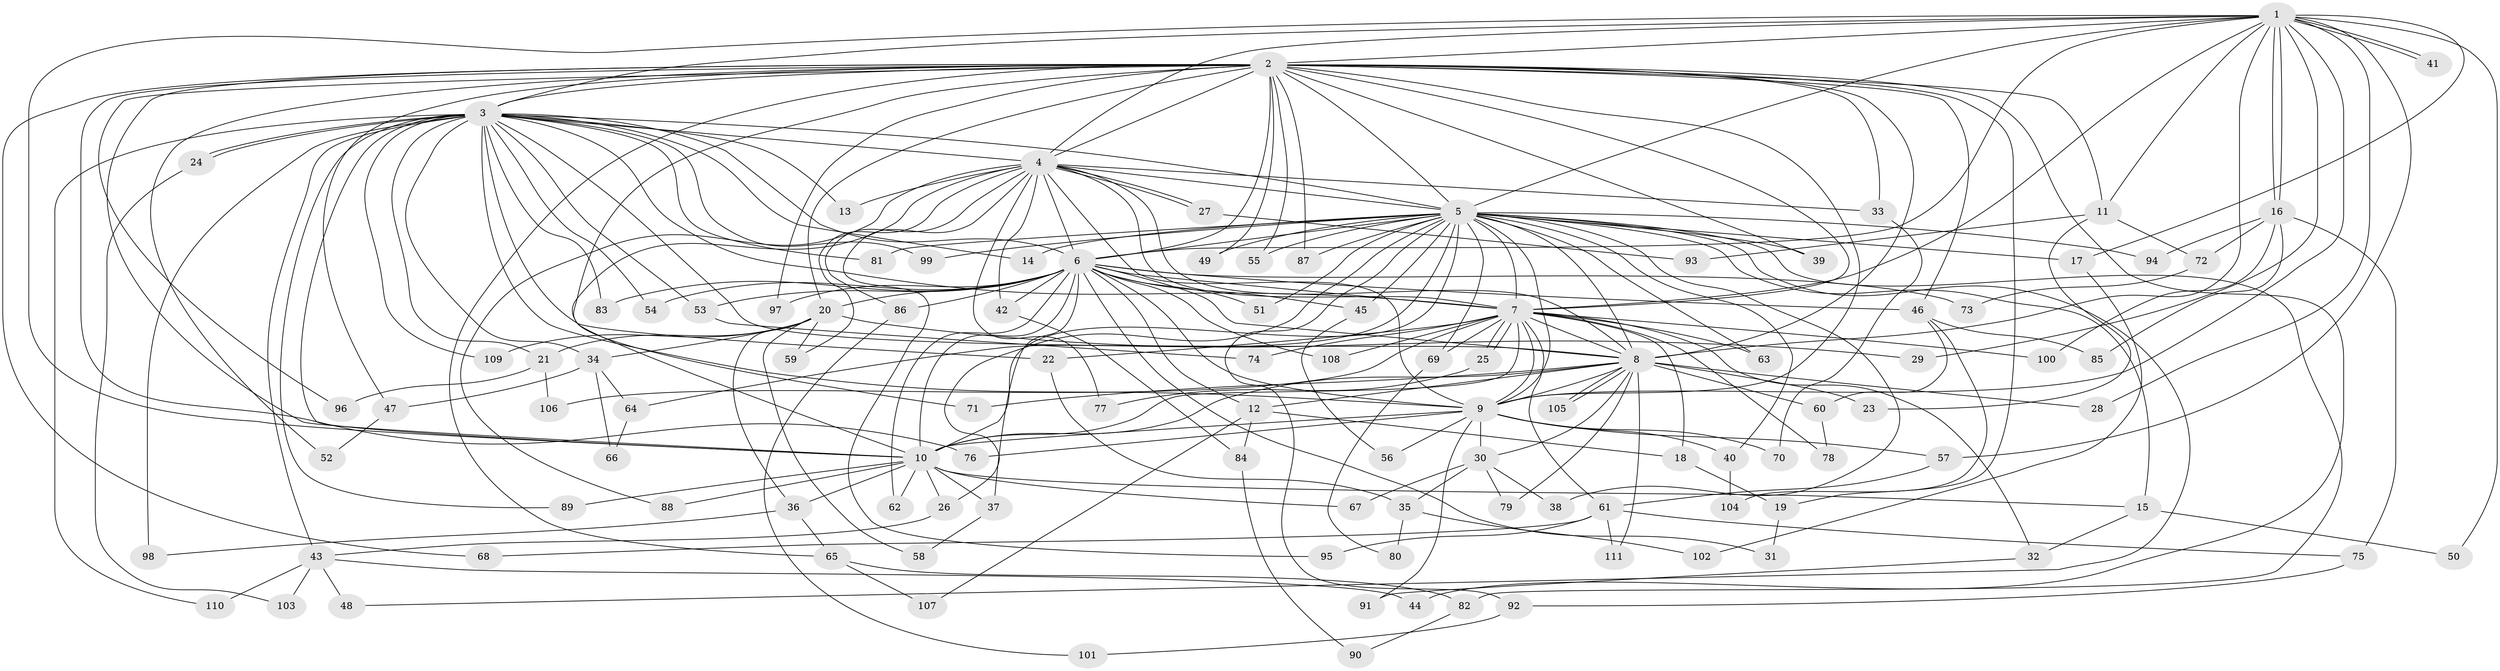 // Generated by graph-tools (version 1.1) at 2025/49/03/09/25 03:49:29]
// undirected, 111 vertices, 247 edges
graph export_dot {
graph [start="1"]
  node [color=gray90,style=filled];
  1;
  2;
  3;
  4;
  5;
  6;
  7;
  8;
  9;
  10;
  11;
  12;
  13;
  14;
  15;
  16;
  17;
  18;
  19;
  20;
  21;
  22;
  23;
  24;
  25;
  26;
  27;
  28;
  29;
  30;
  31;
  32;
  33;
  34;
  35;
  36;
  37;
  38;
  39;
  40;
  41;
  42;
  43;
  44;
  45;
  46;
  47;
  48;
  49;
  50;
  51;
  52;
  53;
  54;
  55;
  56;
  57;
  58;
  59;
  60;
  61;
  62;
  63;
  64;
  65;
  66;
  67;
  68;
  69;
  70;
  71;
  72;
  73;
  74;
  75;
  76;
  77;
  78;
  79;
  80;
  81;
  82;
  83;
  84;
  85;
  86;
  87;
  88;
  89;
  90;
  91;
  92;
  93;
  94;
  95;
  96;
  97;
  98;
  99;
  100;
  101;
  102;
  103;
  104;
  105;
  106;
  107;
  108;
  109;
  110;
  111;
  1 -- 2;
  1 -- 3;
  1 -- 4;
  1 -- 5;
  1 -- 6;
  1 -- 7;
  1 -- 8;
  1 -- 9;
  1 -- 10;
  1 -- 11;
  1 -- 16;
  1 -- 16;
  1 -- 17;
  1 -- 28;
  1 -- 29;
  1 -- 41;
  1 -- 41;
  1 -- 50;
  1 -- 57;
  2 -- 3;
  2 -- 4;
  2 -- 5;
  2 -- 6;
  2 -- 7;
  2 -- 8;
  2 -- 9;
  2 -- 10;
  2 -- 11;
  2 -- 19;
  2 -- 20;
  2 -- 33;
  2 -- 39;
  2 -- 44;
  2 -- 46;
  2 -- 47;
  2 -- 49;
  2 -- 52;
  2 -- 55;
  2 -- 65;
  2 -- 68;
  2 -- 71;
  2 -- 76;
  2 -- 87;
  2 -- 96;
  2 -- 97;
  3 -- 4;
  3 -- 5;
  3 -- 6;
  3 -- 7;
  3 -- 8;
  3 -- 9;
  3 -- 10;
  3 -- 13;
  3 -- 14;
  3 -- 21;
  3 -- 22;
  3 -- 24;
  3 -- 24;
  3 -- 34;
  3 -- 43;
  3 -- 53;
  3 -- 54;
  3 -- 81;
  3 -- 83;
  3 -- 89;
  3 -- 98;
  3 -- 99;
  3 -- 109;
  3 -- 110;
  4 -- 5;
  4 -- 6;
  4 -- 7;
  4 -- 8;
  4 -- 9;
  4 -- 10;
  4 -- 13;
  4 -- 27;
  4 -- 27;
  4 -- 33;
  4 -- 42;
  4 -- 59;
  4 -- 77;
  4 -- 86;
  4 -- 88;
  4 -- 95;
  5 -- 6;
  5 -- 7;
  5 -- 8;
  5 -- 9;
  5 -- 10;
  5 -- 14;
  5 -- 15;
  5 -- 17;
  5 -- 26;
  5 -- 38;
  5 -- 39;
  5 -- 40;
  5 -- 45;
  5 -- 48;
  5 -- 49;
  5 -- 51;
  5 -- 55;
  5 -- 63;
  5 -- 64;
  5 -- 69;
  5 -- 81;
  5 -- 82;
  5 -- 87;
  5 -- 92;
  5 -- 94;
  5 -- 99;
  6 -- 7;
  6 -- 8;
  6 -- 9;
  6 -- 10;
  6 -- 12;
  6 -- 20;
  6 -- 31;
  6 -- 37;
  6 -- 42;
  6 -- 45;
  6 -- 46;
  6 -- 51;
  6 -- 53;
  6 -- 54;
  6 -- 62;
  6 -- 73;
  6 -- 83;
  6 -- 86;
  6 -- 97;
  6 -- 108;
  7 -- 8;
  7 -- 9;
  7 -- 10;
  7 -- 18;
  7 -- 22;
  7 -- 25;
  7 -- 25;
  7 -- 32;
  7 -- 61;
  7 -- 63;
  7 -- 69;
  7 -- 74;
  7 -- 78;
  7 -- 100;
  7 -- 106;
  7 -- 108;
  8 -- 9;
  8 -- 10;
  8 -- 12;
  8 -- 23;
  8 -- 28;
  8 -- 30;
  8 -- 60;
  8 -- 71;
  8 -- 79;
  8 -- 105;
  8 -- 105;
  8 -- 111;
  9 -- 10;
  9 -- 30;
  9 -- 40;
  9 -- 56;
  9 -- 57;
  9 -- 70;
  9 -- 76;
  9 -- 91;
  10 -- 15;
  10 -- 26;
  10 -- 36;
  10 -- 37;
  10 -- 62;
  10 -- 67;
  10 -- 88;
  10 -- 89;
  11 -- 23;
  11 -- 72;
  11 -- 93;
  12 -- 18;
  12 -- 84;
  12 -- 107;
  15 -- 32;
  15 -- 50;
  16 -- 72;
  16 -- 75;
  16 -- 85;
  16 -- 94;
  16 -- 100;
  17 -- 102;
  18 -- 19;
  19 -- 31;
  20 -- 21;
  20 -- 29;
  20 -- 34;
  20 -- 36;
  20 -- 58;
  20 -- 59;
  20 -- 109;
  21 -- 96;
  21 -- 106;
  22 -- 35;
  24 -- 103;
  25 -- 77;
  26 -- 43;
  27 -- 93;
  30 -- 35;
  30 -- 38;
  30 -- 67;
  30 -- 79;
  32 -- 91;
  33 -- 70;
  34 -- 47;
  34 -- 64;
  34 -- 66;
  35 -- 80;
  35 -- 102;
  36 -- 65;
  36 -- 98;
  37 -- 58;
  40 -- 104;
  42 -- 84;
  43 -- 44;
  43 -- 48;
  43 -- 103;
  43 -- 110;
  45 -- 56;
  46 -- 60;
  46 -- 85;
  46 -- 104;
  47 -- 52;
  53 -- 74;
  57 -- 61;
  60 -- 78;
  61 -- 68;
  61 -- 75;
  61 -- 95;
  61 -- 111;
  64 -- 66;
  65 -- 82;
  65 -- 107;
  69 -- 80;
  72 -- 73;
  75 -- 92;
  82 -- 90;
  84 -- 90;
  86 -- 101;
  92 -- 101;
}
